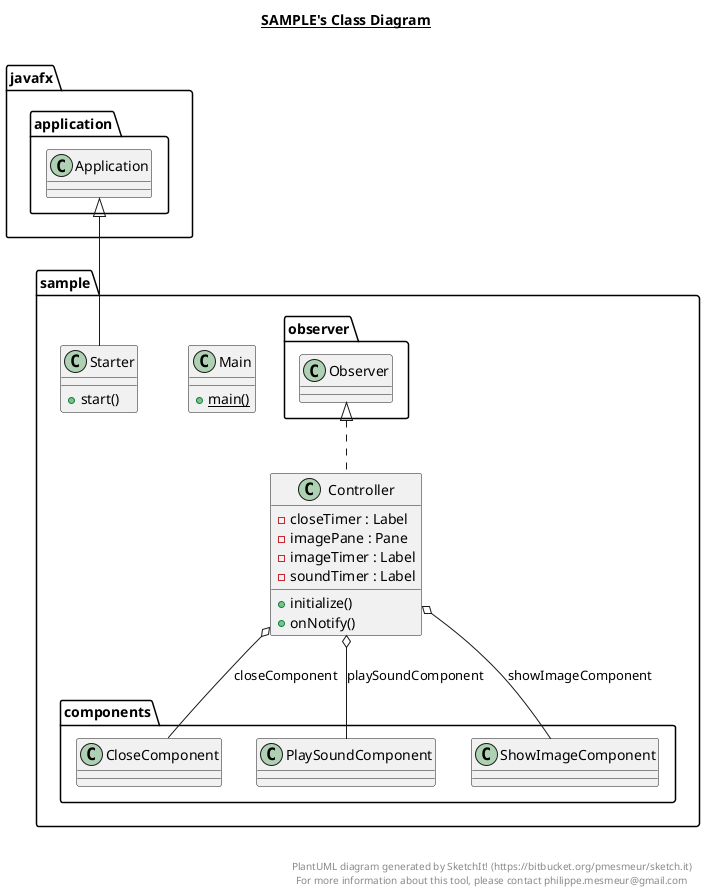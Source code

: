 @startuml

title __SAMPLE's Class Diagram__\n

  namespace sample {
    class sample.Controller {
        - closeTimer : Label
        - imagePane : Pane
        - imageTimer : Label
        - soundTimer : Label
        + initialize()
        + onNotify()
    }
  }
  

  namespace sample {
    class sample.Main {
        {static} + main()
    }
  }
  

  namespace sample {
    class sample.Starter {
        + start()
    }
  }
  

  sample.Controller .up.|> sample.observer.Observer
  sample.Controller o-- sample.components.CloseComponent : closeComponent
  sample.Controller o-- sample.components.PlaySoundComponent : playSoundComponent
  sample.Controller o-- sample.components.ShowImageComponent : showImageComponent
  sample.Starter -up-|> javafx.application.Application


right footer


PlantUML diagram generated by SketchIt! (https://bitbucket.org/pmesmeur/sketch.it)
For more information about this tool, please contact philippe.mesmeur@gmail.com
endfooter

@enduml
